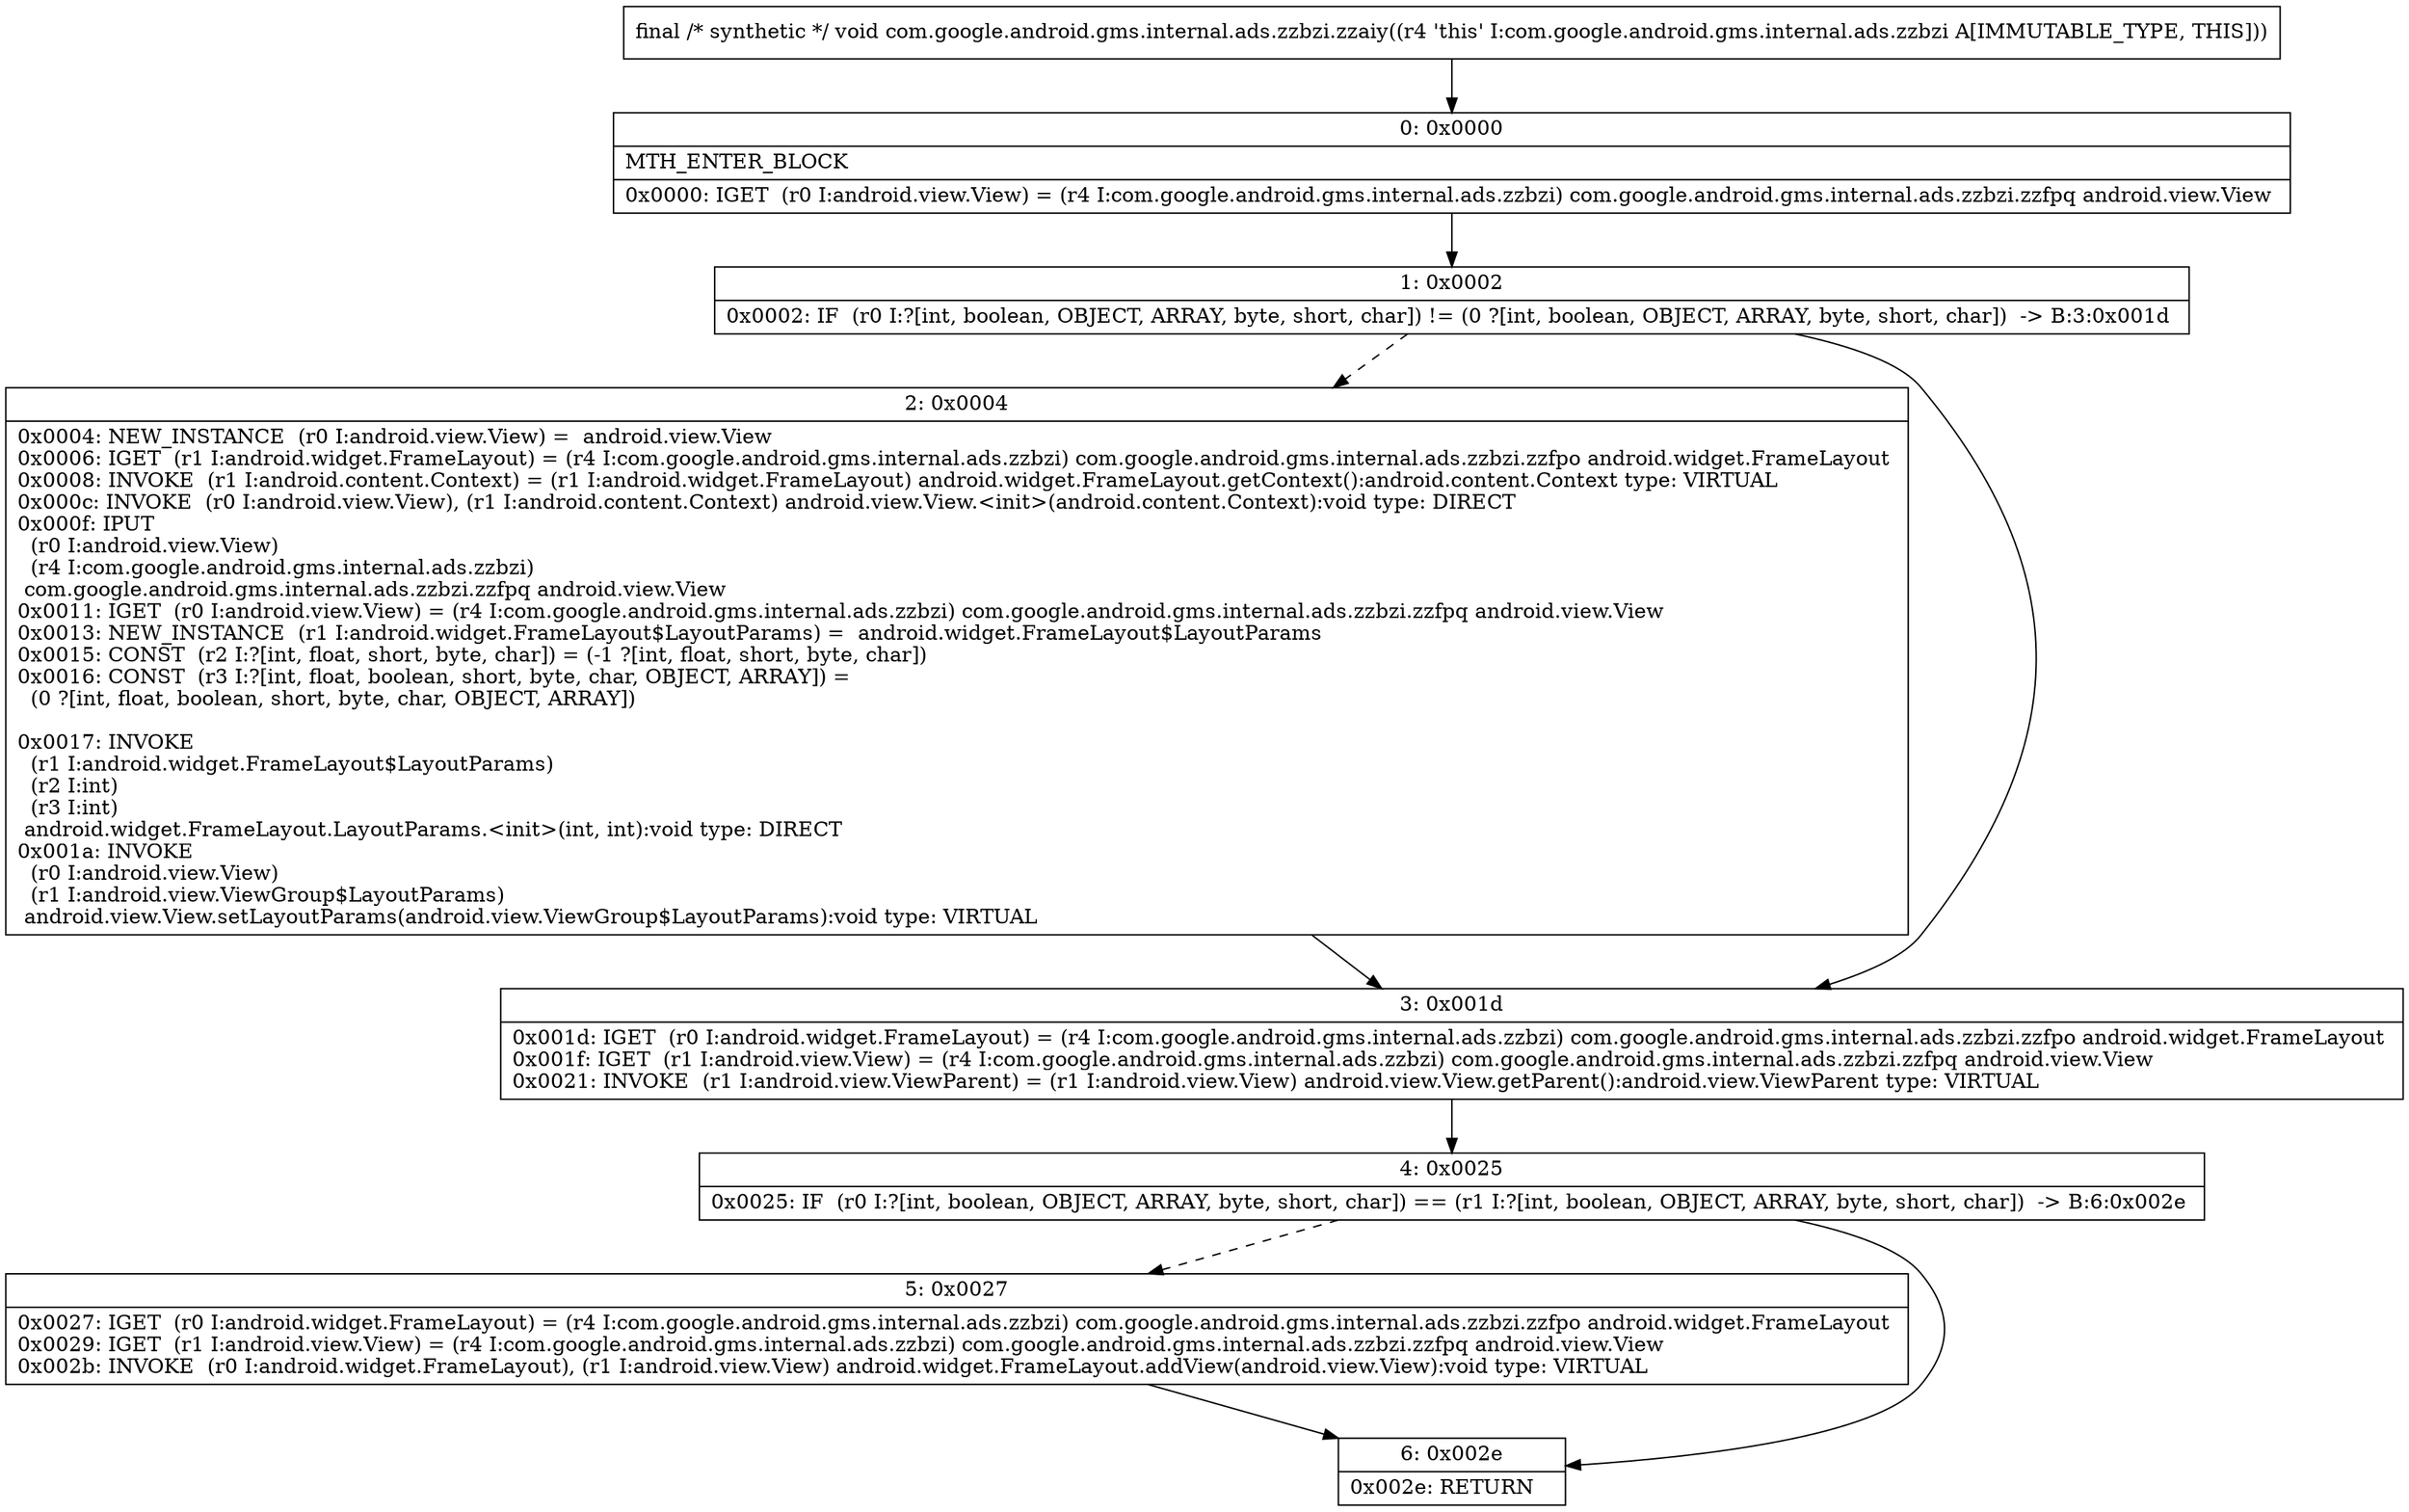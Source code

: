 digraph "CFG forcom.google.android.gms.internal.ads.zzbzi.zzaiy()V" {
Node_0 [shape=record,label="{0\:\ 0x0000|MTH_ENTER_BLOCK\l|0x0000: IGET  (r0 I:android.view.View) = (r4 I:com.google.android.gms.internal.ads.zzbzi) com.google.android.gms.internal.ads.zzbzi.zzfpq android.view.View \l}"];
Node_1 [shape=record,label="{1\:\ 0x0002|0x0002: IF  (r0 I:?[int, boolean, OBJECT, ARRAY, byte, short, char]) != (0 ?[int, boolean, OBJECT, ARRAY, byte, short, char])  \-\> B:3:0x001d \l}"];
Node_2 [shape=record,label="{2\:\ 0x0004|0x0004: NEW_INSTANCE  (r0 I:android.view.View) =  android.view.View \l0x0006: IGET  (r1 I:android.widget.FrameLayout) = (r4 I:com.google.android.gms.internal.ads.zzbzi) com.google.android.gms.internal.ads.zzbzi.zzfpo android.widget.FrameLayout \l0x0008: INVOKE  (r1 I:android.content.Context) = (r1 I:android.widget.FrameLayout) android.widget.FrameLayout.getContext():android.content.Context type: VIRTUAL \l0x000c: INVOKE  (r0 I:android.view.View), (r1 I:android.content.Context) android.view.View.\<init\>(android.content.Context):void type: DIRECT \l0x000f: IPUT  \l  (r0 I:android.view.View)\l  (r4 I:com.google.android.gms.internal.ads.zzbzi)\l com.google.android.gms.internal.ads.zzbzi.zzfpq android.view.View \l0x0011: IGET  (r0 I:android.view.View) = (r4 I:com.google.android.gms.internal.ads.zzbzi) com.google.android.gms.internal.ads.zzbzi.zzfpq android.view.View \l0x0013: NEW_INSTANCE  (r1 I:android.widget.FrameLayout$LayoutParams) =  android.widget.FrameLayout$LayoutParams \l0x0015: CONST  (r2 I:?[int, float, short, byte, char]) = (\-1 ?[int, float, short, byte, char]) \l0x0016: CONST  (r3 I:?[int, float, boolean, short, byte, char, OBJECT, ARRAY]) = \l  (0 ?[int, float, boolean, short, byte, char, OBJECT, ARRAY])\l \l0x0017: INVOKE  \l  (r1 I:android.widget.FrameLayout$LayoutParams)\l  (r2 I:int)\l  (r3 I:int)\l android.widget.FrameLayout.LayoutParams.\<init\>(int, int):void type: DIRECT \l0x001a: INVOKE  \l  (r0 I:android.view.View)\l  (r1 I:android.view.ViewGroup$LayoutParams)\l android.view.View.setLayoutParams(android.view.ViewGroup$LayoutParams):void type: VIRTUAL \l}"];
Node_3 [shape=record,label="{3\:\ 0x001d|0x001d: IGET  (r0 I:android.widget.FrameLayout) = (r4 I:com.google.android.gms.internal.ads.zzbzi) com.google.android.gms.internal.ads.zzbzi.zzfpo android.widget.FrameLayout \l0x001f: IGET  (r1 I:android.view.View) = (r4 I:com.google.android.gms.internal.ads.zzbzi) com.google.android.gms.internal.ads.zzbzi.zzfpq android.view.View \l0x0021: INVOKE  (r1 I:android.view.ViewParent) = (r1 I:android.view.View) android.view.View.getParent():android.view.ViewParent type: VIRTUAL \l}"];
Node_4 [shape=record,label="{4\:\ 0x0025|0x0025: IF  (r0 I:?[int, boolean, OBJECT, ARRAY, byte, short, char]) == (r1 I:?[int, boolean, OBJECT, ARRAY, byte, short, char])  \-\> B:6:0x002e \l}"];
Node_5 [shape=record,label="{5\:\ 0x0027|0x0027: IGET  (r0 I:android.widget.FrameLayout) = (r4 I:com.google.android.gms.internal.ads.zzbzi) com.google.android.gms.internal.ads.zzbzi.zzfpo android.widget.FrameLayout \l0x0029: IGET  (r1 I:android.view.View) = (r4 I:com.google.android.gms.internal.ads.zzbzi) com.google.android.gms.internal.ads.zzbzi.zzfpq android.view.View \l0x002b: INVOKE  (r0 I:android.widget.FrameLayout), (r1 I:android.view.View) android.widget.FrameLayout.addView(android.view.View):void type: VIRTUAL \l}"];
Node_6 [shape=record,label="{6\:\ 0x002e|0x002e: RETURN   \l}"];
MethodNode[shape=record,label="{final \/* synthetic *\/ void com.google.android.gms.internal.ads.zzbzi.zzaiy((r4 'this' I:com.google.android.gms.internal.ads.zzbzi A[IMMUTABLE_TYPE, THIS])) }"];
MethodNode -> Node_0;
Node_0 -> Node_1;
Node_1 -> Node_2[style=dashed];
Node_1 -> Node_3;
Node_2 -> Node_3;
Node_3 -> Node_4;
Node_4 -> Node_5[style=dashed];
Node_4 -> Node_6;
Node_5 -> Node_6;
}

